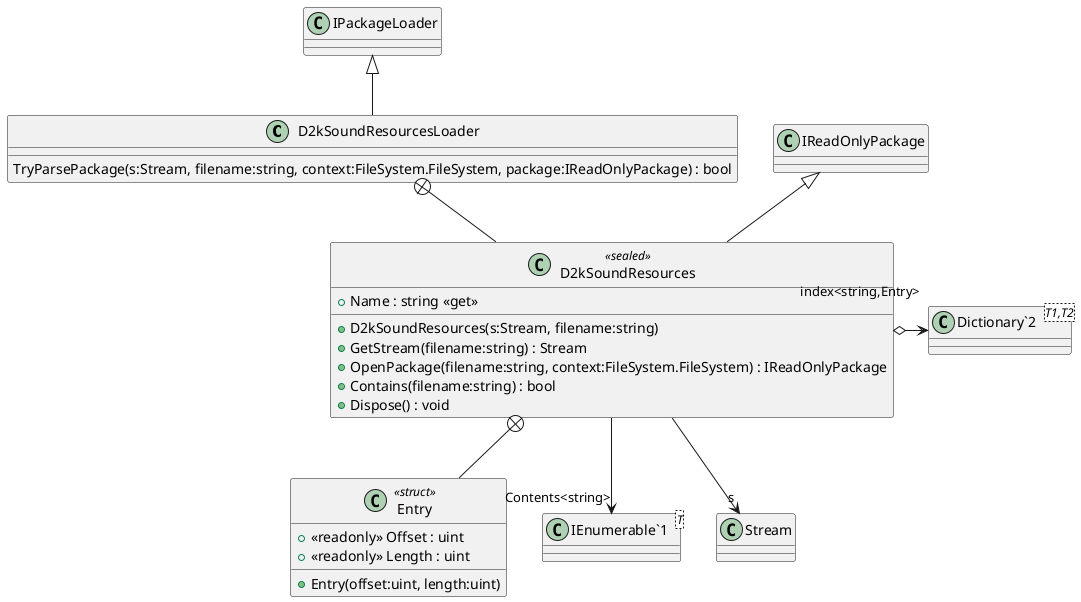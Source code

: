 @startuml
class D2kSoundResourcesLoader {
    TryParsePackage(s:Stream, filename:string, context:FileSystem.FileSystem, package:IReadOnlyPackage) : bool
}
class D2kSoundResources <<sealed>> {
    + Name : string <<get>>
    + D2kSoundResources(s:Stream, filename:string)
    + GetStream(filename:string) : Stream
    + OpenPackage(filename:string, context:FileSystem.FileSystem) : IReadOnlyPackage
    + Contains(filename:string) : bool
    + Dispose() : void
}
class Entry <<struct>> {
    + <<readonly>> Offset : uint
    + <<readonly>> Length : uint
    + Entry(offset:uint, length:uint)
}
class "IEnumerable`1"<T> {
}
class "Dictionary`2"<T1,T2> {
}
IPackageLoader <|-- D2kSoundResourcesLoader
D2kSoundResourcesLoader +-- D2kSoundResources
IReadOnlyPackage <|-- D2kSoundResources
D2kSoundResources --> "Contents<string>" "IEnumerable`1"
D2kSoundResources --> "s" Stream
D2kSoundResources o-> "index<string,Entry>" "Dictionary`2"
D2kSoundResources +-- Entry
@enduml
